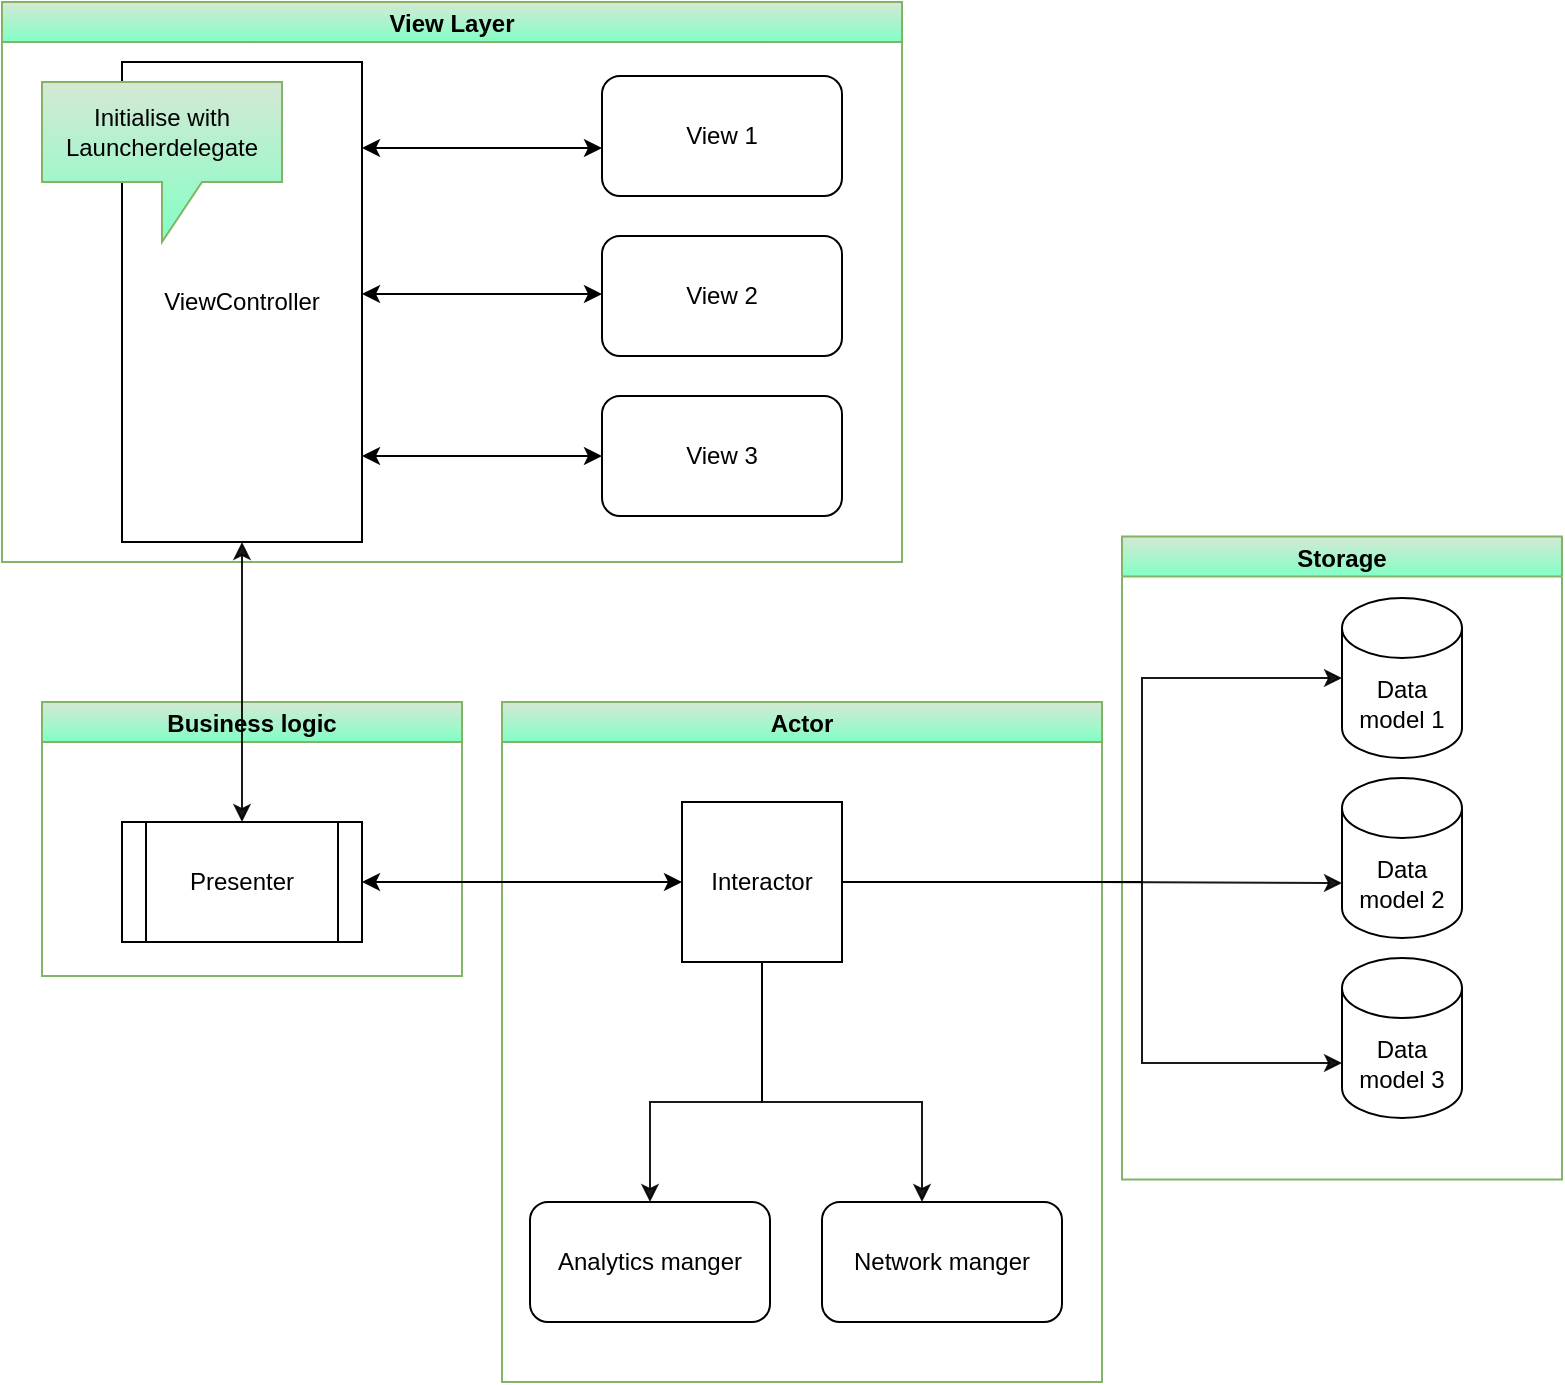 <mxfile version="16.3.0" type="github"><diagram id="6oydGPUZRmjY-fpHwTiz" name="Page-1"><mxGraphModel dx="2036" dy="1194" grid="1" gridSize="10" guides="1" tooltips="1" connect="1" arrows="1" fold="1" page="1" pageScale="1" pageWidth="827" pageHeight="1169" math="0" shadow="0"><root><mxCell id="0"/><mxCell id="1" parent="0"/><mxCell id="PfC2IkKaQ3EPMuhvX_8U-31" value="Storage" style="swimlane;startSize=20;fillColor=#D5E8D4;strokeColor=#82b366;gradientColor=#82FFC5;swimlaneFillColor=default;" vertex="1" parent="1"><mxGeometry x="730" y="407.25" width="220" height="321.5" as="geometry"/></mxCell><mxCell id="PfC2IkKaQ3EPMuhvX_8U-28" value="Actor" style="swimlane;startSize=20;fillColor=#D5E8D4;strokeColor=#82b366;gradientColor=#82FFC5;swimlaneFillColor=default;" vertex="1" parent="1"><mxGeometry x="420" y="490" width="300" height="340" as="geometry"/></mxCell><mxCell id="PfC2IkKaQ3EPMuhvX_8U-26" value="Business logic" style="swimlane;startSize=20;fillColor=#D5E8D4;strokeColor=#82b366;gradientColor=#82FFC5;swimlaneFillColor=default;" vertex="1" parent="1"><mxGeometry x="190" y="490" width="210" height="137" as="geometry"/></mxCell><mxCell id="PfC2IkKaQ3EPMuhvX_8U-25" value="View Layer" style="swimlane;startSize=20;fillColor=#D5E8D4;strokeColor=#82b366;gradientColor=#82FFC5;swimlaneFillColor=default;" vertex="1" parent="1"><mxGeometry x="170" y="140" width="450" height="280" as="geometry"/></mxCell><mxCell id="PfC2IkKaQ3EPMuhvX_8U-1" value="ViewController" style="rounded=0;whiteSpace=wrap;html=1;" vertex="1" parent="1"><mxGeometry x="230" y="170" width="120" height="240" as="geometry"/></mxCell><mxCell id="PfC2IkKaQ3EPMuhvX_8U-2" value="View 1" style="rounded=1;whiteSpace=wrap;html=1;" vertex="1" parent="1"><mxGeometry x="470" y="177" width="120" height="60" as="geometry"/></mxCell><mxCell id="PfC2IkKaQ3EPMuhvX_8U-3" value="View 2" style="rounded=1;whiteSpace=wrap;html=1;" vertex="1" parent="1"><mxGeometry x="470" y="257" width="120" height="60" as="geometry"/></mxCell><mxCell id="PfC2IkKaQ3EPMuhvX_8U-4" value="View 3" style="rounded=1;whiteSpace=wrap;html=1;" vertex="1" parent="1"><mxGeometry x="470" y="337" width="120" height="60" as="geometry"/></mxCell><mxCell id="PfC2IkKaQ3EPMuhvX_8U-5" value="" style="endArrow=classic;startArrow=classic;html=1;rounded=0;entryX=0;entryY=0.5;entryDx=0;entryDy=0;" edge="1" parent="1" target="PfC2IkKaQ3EPMuhvX_8U-4"><mxGeometry width="50" height="50" relative="1" as="geometry"><mxPoint x="350" y="367" as="sourcePoint"/><mxPoint x="350" y="370" as="targetPoint"/></mxGeometry></mxCell><mxCell id="PfC2IkKaQ3EPMuhvX_8U-6" value="" style="endArrow=classic;startArrow=classic;html=1;rounded=0;entryX=0;entryY=0.5;entryDx=0;entryDy=0;" edge="1" parent="1"><mxGeometry width="50" height="50" relative="1" as="geometry"><mxPoint x="350" y="286" as="sourcePoint"/><mxPoint x="470" y="286" as="targetPoint"/></mxGeometry></mxCell><mxCell id="PfC2IkKaQ3EPMuhvX_8U-7" value="" style="endArrow=classic;startArrow=classic;html=1;rounded=0;entryX=0;entryY=0.5;entryDx=0;entryDy=0;" edge="1" parent="1"><mxGeometry width="50" height="50" relative="1" as="geometry"><mxPoint x="350" y="213" as="sourcePoint"/><mxPoint x="470" y="213" as="targetPoint"/></mxGeometry></mxCell><mxCell id="PfC2IkKaQ3EPMuhvX_8U-9" value="Presenter" style="shape=process;whiteSpace=wrap;html=1;backgroundOutline=1;" vertex="1" parent="1"><mxGeometry x="230" y="550" width="120" height="60" as="geometry"/></mxCell><mxCell id="PfC2IkKaQ3EPMuhvX_8U-19" style="edgeStyle=orthogonalEdgeStyle;rounded=0;orthogonalLoop=1;jettySize=auto;html=1;entryX=0;entryY=0.5;entryDx=0;entryDy=0;entryPerimeter=0;strokeWidth=1;opacity=90;" edge="1" parent="1" source="PfC2IkKaQ3EPMuhvX_8U-10" target="PfC2IkKaQ3EPMuhvX_8U-18"><mxGeometry relative="1" as="geometry"><Array as="points"><mxPoint x="740" y="580"/><mxPoint x="740" y="478"/></Array></mxGeometry></mxCell><mxCell id="PfC2IkKaQ3EPMuhvX_8U-20" style="edgeStyle=orthogonalEdgeStyle;rounded=0;orthogonalLoop=1;jettySize=auto;html=1;entryX=0;entryY=0;entryDx=0;entryDy=52.5;entryPerimeter=0;strokeWidth=1;opacity=90;" edge="1" parent="1" source="PfC2IkKaQ3EPMuhvX_8U-10" target="PfC2IkKaQ3EPMuhvX_8U-16"><mxGeometry relative="1" as="geometry"/></mxCell><mxCell id="PfC2IkKaQ3EPMuhvX_8U-22" style="edgeStyle=orthogonalEdgeStyle;rounded=0;orthogonalLoop=1;jettySize=auto;html=1;entryX=0;entryY=0;entryDx=0;entryDy=52.5;entryPerimeter=0;strokeWidth=1;opacity=90;" edge="1" parent="1" source="PfC2IkKaQ3EPMuhvX_8U-10" target="PfC2IkKaQ3EPMuhvX_8U-17"><mxGeometry relative="1" as="geometry"><Array as="points"><mxPoint x="740" y="580"/><mxPoint x="740" y="671"/></Array></mxGeometry></mxCell><mxCell id="PfC2IkKaQ3EPMuhvX_8U-24" style="edgeStyle=orthogonalEdgeStyle;rounded=0;orthogonalLoop=1;jettySize=auto;html=1;strokeWidth=1;opacity=90;entryX=0.5;entryY=0;entryDx=0;entryDy=0;" edge="1" parent="1" source="PfC2IkKaQ3EPMuhvX_8U-10" target="PfC2IkKaQ3EPMuhvX_8U-14"><mxGeometry relative="1" as="geometry"><mxPoint x="380" y="670" as="targetPoint"/><Array as="points"><mxPoint x="550" y="690"/><mxPoint x="494" y="690"/></Array></mxGeometry></mxCell><mxCell id="PfC2IkKaQ3EPMuhvX_8U-29" style="edgeStyle=orthogonalEdgeStyle;rounded=0;orthogonalLoop=1;jettySize=auto;html=1;strokeWidth=1;opacity=90;" edge="1" parent="1" source="PfC2IkKaQ3EPMuhvX_8U-10" target="PfC2IkKaQ3EPMuhvX_8U-15"><mxGeometry relative="1" as="geometry"><Array as="points"><mxPoint x="550" y="690"/><mxPoint x="630" y="690"/></Array></mxGeometry></mxCell><mxCell id="PfC2IkKaQ3EPMuhvX_8U-10" value="Interactor" style="whiteSpace=wrap;html=1;aspect=fixed;" vertex="1" parent="1"><mxGeometry x="510" y="540" width="80" height="80" as="geometry"/></mxCell><mxCell id="PfC2IkKaQ3EPMuhvX_8U-11" value="" style="endArrow=classic;startArrow=classic;html=1;rounded=0;entryX=0;entryY=0.5;entryDx=0;entryDy=0;exitX=1;exitY=0.5;exitDx=0;exitDy=0;" edge="1" parent="1" source="PfC2IkKaQ3EPMuhvX_8U-9" target="PfC2IkKaQ3EPMuhvX_8U-10"><mxGeometry width="50" height="50" relative="1" as="geometry"><mxPoint x="350" y="567" as="sourcePoint"/><mxPoint x="490" y="570" as="targetPoint"/></mxGeometry></mxCell><mxCell id="PfC2IkKaQ3EPMuhvX_8U-12" value="" style="endArrow=classic;startArrow=classic;html=1;rounded=0;entryX=0.5;entryY=1;entryDx=0;entryDy=0;exitX=0.5;exitY=0;exitDx=0;exitDy=0;strokeWidth=1;opacity=90;" edge="1" parent="1" source="PfC2IkKaQ3EPMuhvX_8U-9" target="PfC2IkKaQ3EPMuhvX_8U-1"><mxGeometry width="50" height="50" relative="1" as="geometry"><mxPoint x="360" y="510" as="sourcePoint"/><mxPoint x="500" y="510" as="targetPoint"/></mxGeometry></mxCell><mxCell id="PfC2IkKaQ3EPMuhvX_8U-14" value="Analytics manger" style="rounded=1;whiteSpace=wrap;html=1;" vertex="1" parent="1"><mxGeometry x="434" y="740" width="120" height="60" as="geometry"/></mxCell><mxCell id="PfC2IkKaQ3EPMuhvX_8U-15" value="Network manger" style="rounded=1;whiteSpace=wrap;html=1;" vertex="1" parent="1"><mxGeometry x="580" y="740" width="120" height="60" as="geometry"/></mxCell><mxCell id="PfC2IkKaQ3EPMuhvX_8U-16" value="Data model 2" style="shape=cylinder3;whiteSpace=wrap;html=1;boundedLbl=1;backgroundOutline=1;size=15;" vertex="1" parent="1"><mxGeometry x="840" y="528" width="60" height="80" as="geometry"/></mxCell><mxCell id="PfC2IkKaQ3EPMuhvX_8U-17" value="Data model 3" style="shape=cylinder3;whiteSpace=wrap;html=1;boundedLbl=1;backgroundOutline=1;size=15;" vertex="1" parent="1"><mxGeometry x="840" y="618" width="60" height="80" as="geometry"/></mxCell><mxCell id="PfC2IkKaQ3EPMuhvX_8U-18" value="Data model 1" style="shape=cylinder3;whiteSpace=wrap;html=1;boundedLbl=1;backgroundOutline=1;size=15;" vertex="1" parent="1"><mxGeometry x="840" y="438" width="60" height="80" as="geometry"/></mxCell><mxCell id="PfC2IkKaQ3EPMuhvX_8U-32" value="Initialise with Launcherdelegate" style="shape=callout;whiteSpace=wrap;html=1;perimeter=calloutPerimeter;strokeColor=#82B366;fillColor=#D5E8D4;gradientColor=#82FFC5;" vertex="1" parent="1"><mxGeometry x="190" y="180" width="120" height="80" as="geometry"/></mxCell></root></mxGraphModel></diagram></mxfile>